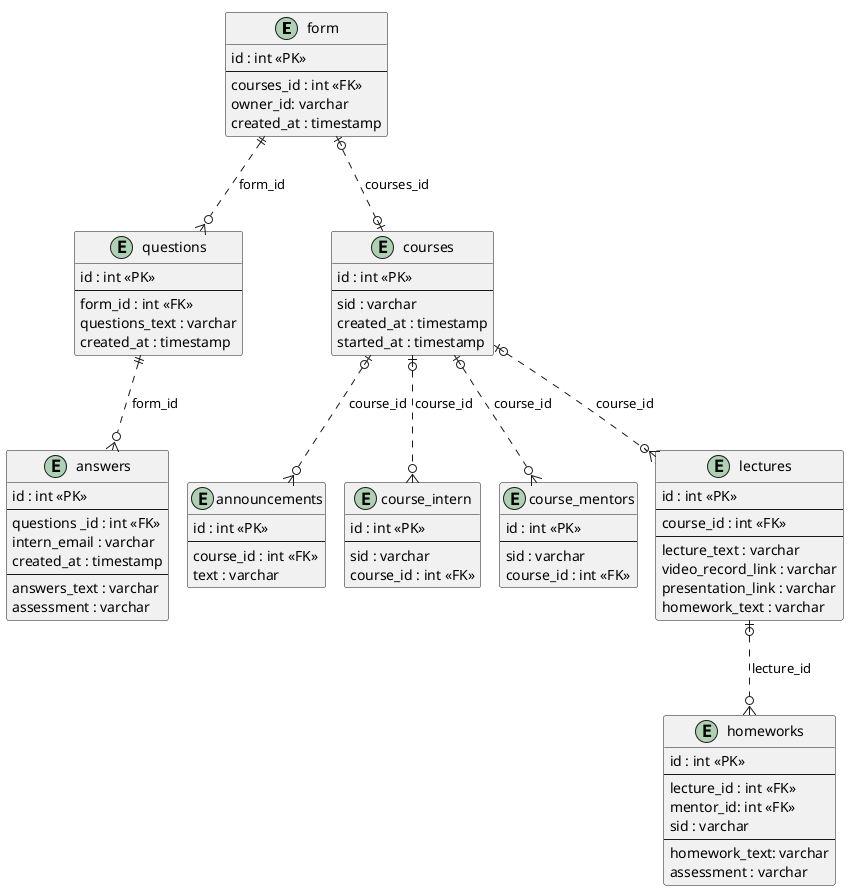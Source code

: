 @startuml
!pragma layout smetana

' sid - security identifier - user id, который генерит ActiveDirectory (могу ошибаться).

entity form {
    id : int <<PK>>
    --
    courses_id : int <<FK>>
    owner_id: varchar
    created_at : timestamp
}

entity questions {
    id : int <<PK>>
    --
    form_id : int <<FK>>
    questions_text : varchar
    created_at : timestamp
}


entity answers {
    id : int <<PK>>
    --
    questions _id : int <<FK>>
    intern_email : varchar
    created_at : timestamp
    --
    answers_text : varchar
    assessment : varchar
}

form ||...o{ questions : form_id
questions ||...o{ answers : form_id

entity courses {
    id : int <<PK>>
    --
    sid : varchar
    created_at : timestamp
    started_at : timestamp
}

entity announcements {
    id : int <<PK>>
    --
    course_id : int <<FK>>
    text : varchar
}

' Таблица, в которой хранится связь ментор-курс, чтобы выводить список менторов, закрепленных за курсом
' У одного курса несколько менторов, у одного ментора несколько курсов
entity course_intern {
    id : int <<PK>>
    --
    sid : varchar
    course_id : int <<FK>>
}

entity course_mentors {
    id : int <<PK>>
    --
    sid : varchar
    course_id : int <<FK>>
}

entity lectures {
    id : int <<PK>>
    --
    course_id : int <<FK>>
    ---
    lecture_text : varchar
    video_record_link : varchar
    presentation_link : varchar
    homework_text : varchar
}
form |o...o| courses : courses_id
courses |o...o{ announcements : course_id
courses |o...o{ course_mentors : course_id
courses |o...o{ course_intern : course_id
courses |o...o{ lectures : course_id

' Таблица с готовыми домашками интернов, связанная с конкретной лекцией. Когда домашка интерна готова, она инсертится
' в эту таблицу, и ее может оценить ментор.
entity homeworks {
    id : int <<PK>>
    --
    lecture_id : int <<FK>>
    mentor_id: int <<FK>>
    sid : varchar
    --
    homework_text: varchar
    assessment : varchar
}

lectures |o...o{ homeworks : lecture_id
@enduml
